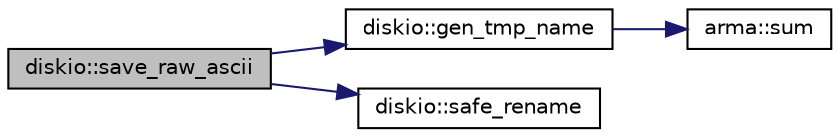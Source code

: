 digraph "diskio::save_raw_ascii"
{
  edge [fontname="Helvetica",fontsize="10",labelfontname="Helvetica",labelfontsize="10"];
  node [fontname="Helvetica",fontsize="10",shape=record];
  rankdir="LR";
  Node1 [label="diskio::save_raw_ascii",height=0.2,width=0.4,color="black", fillcolor="grey75", style="filled" fontcolor="black"];
  Node1 -> Node2 [color="midnightblue",fontsize="10",style="solid",fontname="Helvetica"];
  Node2 [label="diskio::gen_tmp_name",height=0.2,width=0.4,color="black", fillcolor="white", style="filled",URL="$group__diskio.html#ga81ac9508b1ee96fd24338a9701aeda71"];
  Node2 -> Node3 [color="midnightblue",fontsize="10",style="solid",fontname="Helvetica"];
  Node3 [label="arma::sum",height=0.2,width=0.4,color="black", fillcolor="white", style="filled",URL="$group__fn__sum.html#gaac94471603e655a8ad1e90659fd32bc4",tooltip="Delayed sum of elements of a matrix along a specified dimension (either rows or columns). The result is stored in a dense matrix that has either one column or one row. For dim = 0, find the sum of each column (traverse across rows) For dim = 1, find the sum of each row (traverse across columns) The default is dim = 0. NOTE: the dim argument is different than in Matlab/Octave."];
  Node1 -> Node4 [color="midnightblue",fontsize="10",style="solid",fontname="Helvetica"];
  Node4 [label="diskio::safe_rename",height=0.2,width=0.4,color="black", fillcolor="white", style="filled",URL="$group__diskio.html#gafd37296c4660795ae79ddb0766d4551a"];
}

